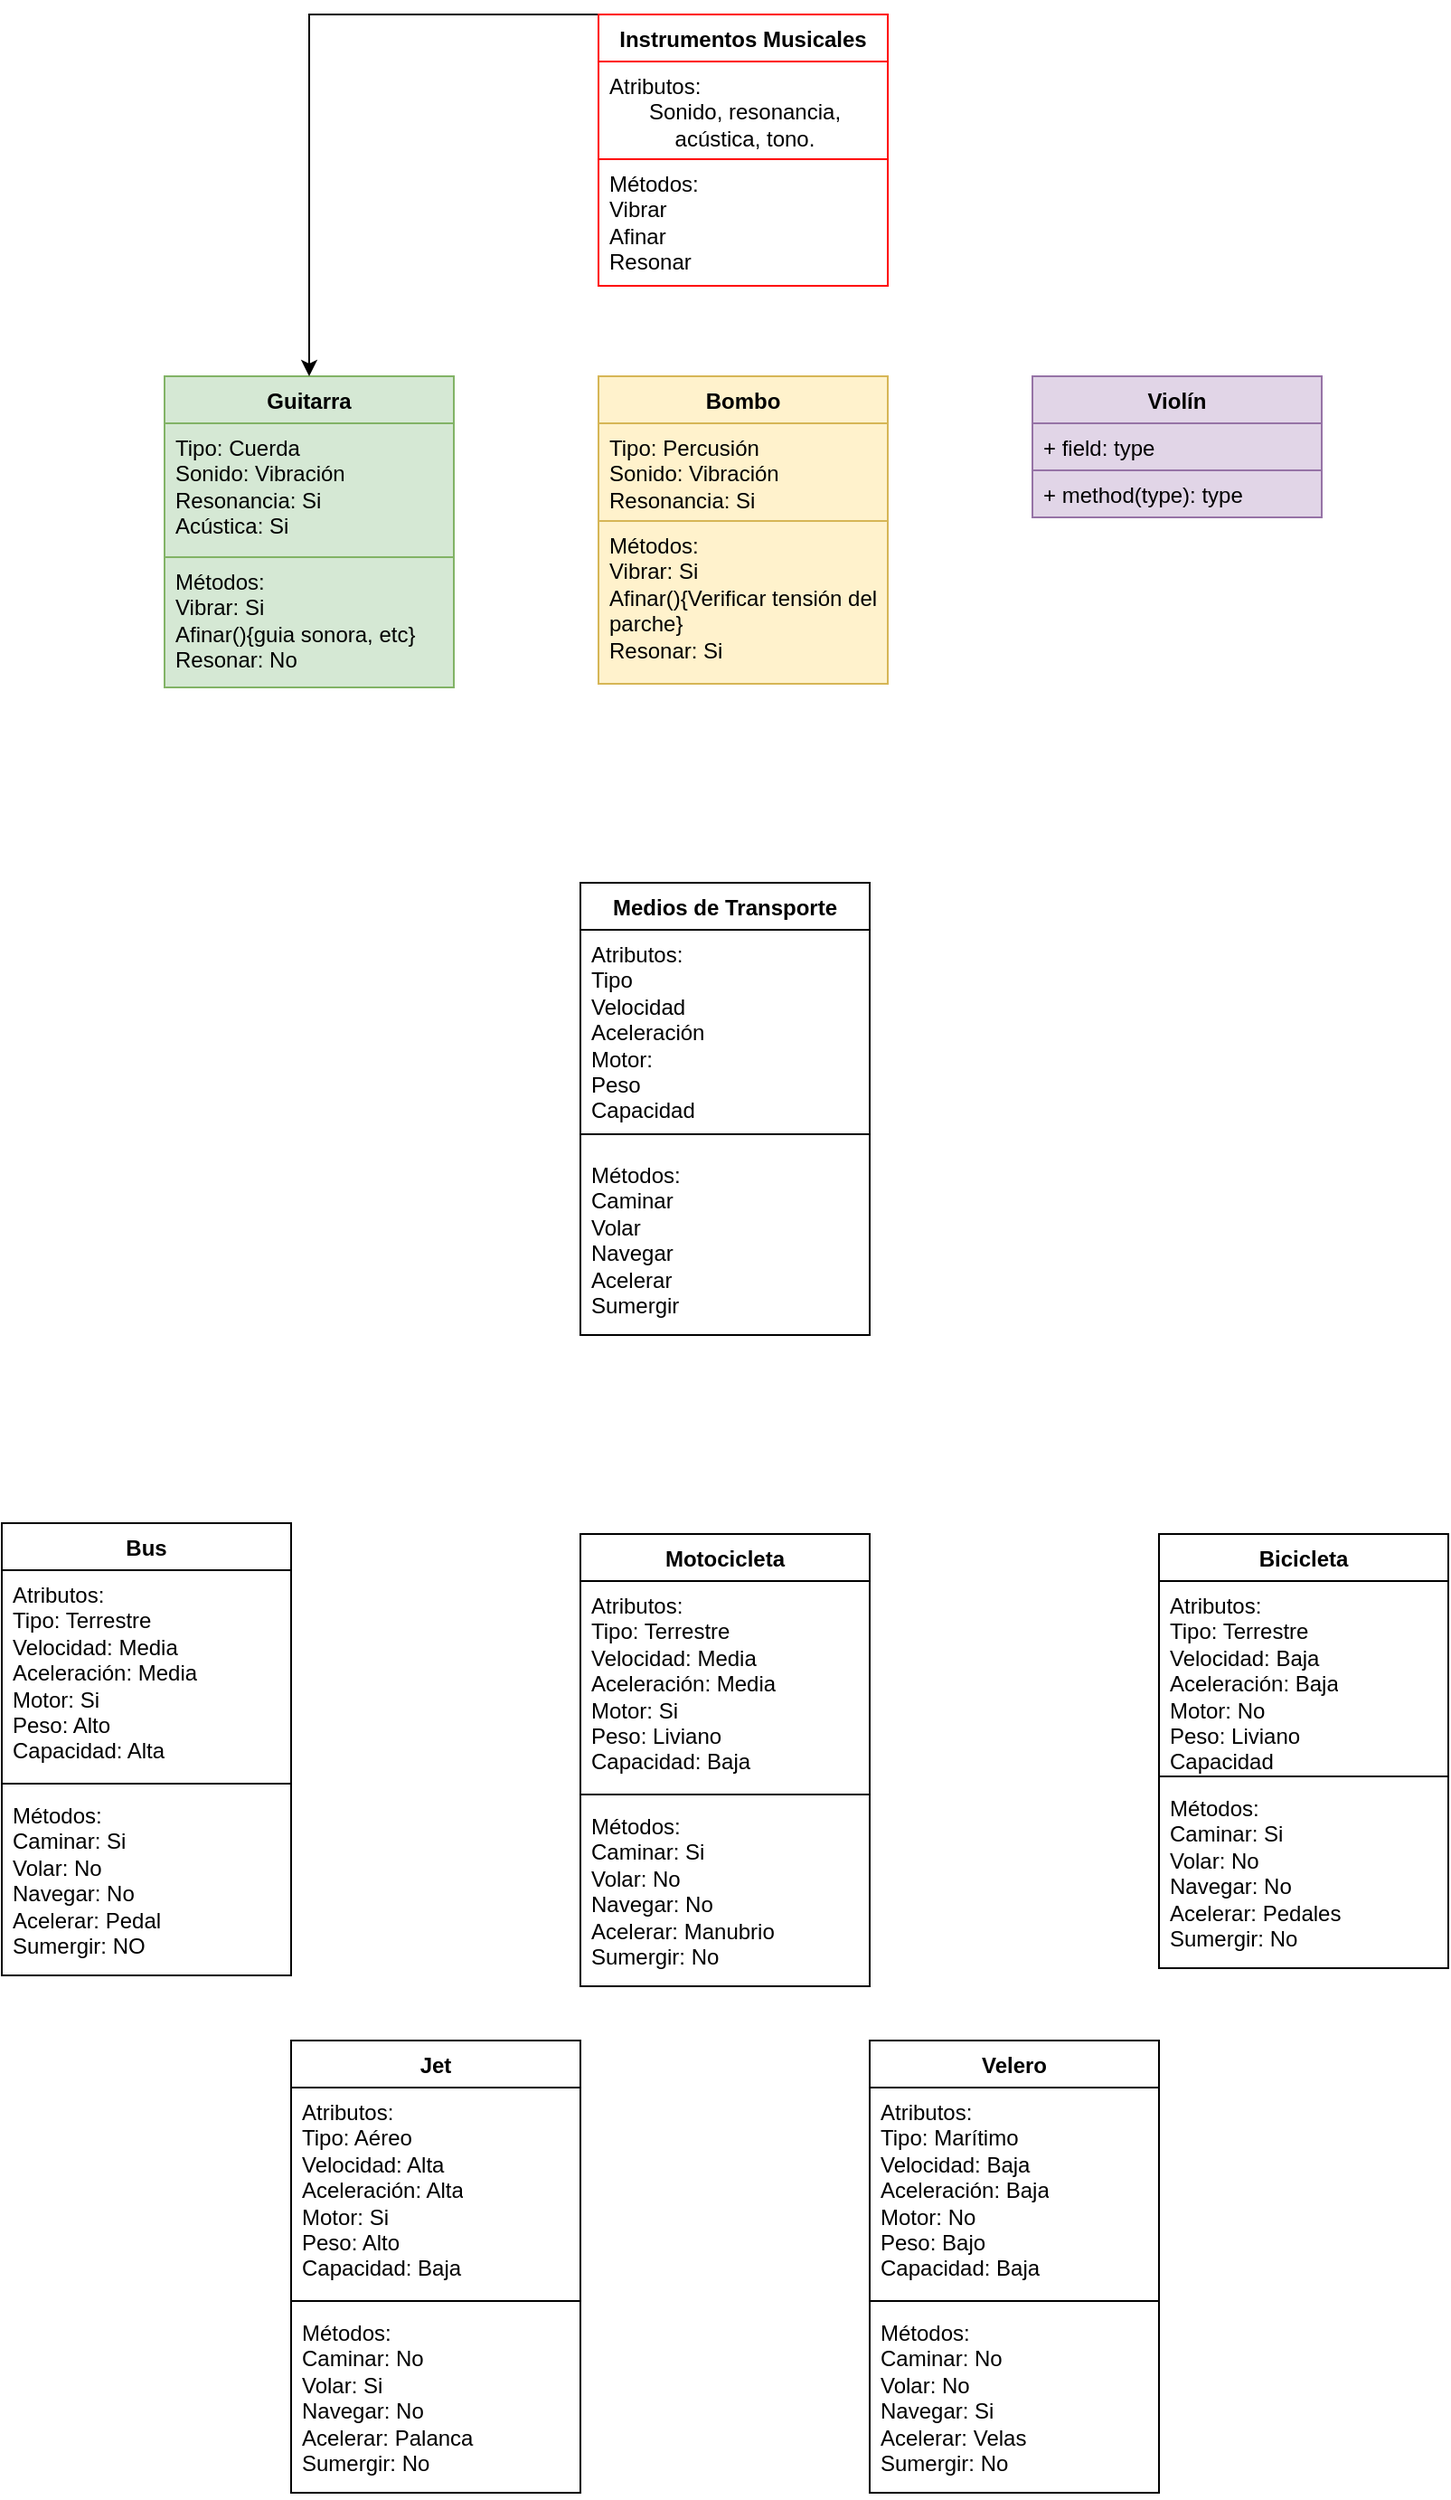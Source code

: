 <mxfile version="21.3.0" type="device">
  <diagram name="Page-1" id="9361dd3d-8414-5efd-6122-117bd74ce7a7">
    <mxGraphModel dx="2355" dy="2253" grid="1" gridSize="10" guides="1" tooltips="1" connect="1" arrows="1" fold="1" page="0" pageScale="1.5" pageWidth="826" pageHeight="1169" background="none" math="0" shadow="0">
      <root>
        <mxCell id="0" />
        <mxCell id="1" parent="0" />
        <mxCell id="O9S22BpsZ0d_PMURBxH4-89" value="Guitarra" style="swimlane;fontStyle=1;align=center;verticalAlign=top;childLayout=stackLayout;horizontal=1;startSize=26;horizontalStack=0;resizeParent=1;resizeParentMax=0;resizeLast=0;collapsible=1;marginBottom=0;whiteSpace=wrap;html=1;fillColor=#d5e8d4;strokeColor=#82b366;" vertex="1" parent="1">
          <mxGeometry x="-990" y="-1080" width="160" height="172" as="geometry" />
        </mxCell>
        <mxCell id="O9S22BpsZ0d_PMURBxH4-90" value="Tipo: Cuerda&lt;br&gt;Sonido: Vibración&lt;br&gt;Resonancia: Si&lt;br&gt;Acústica: Si" style="text;strokeColor=#82b366;fillColor=#d5e8d4;align=left;verticalAlign=top;spacingLeft=4;spacingRight=4;overflow=hidden;rotatable=0;points=[[0,0.5],[1,0.5]];portConstraint=eastwest;whiteSpace=wrap;html=1;" vertex="1" parent="O9S22BpsZ0d_PMURBxH4-89">
          <mxGeometry y="26" width="160" height="74" as="geometry" />
        </mxCell>
        <mxCell id="O9S22BpsZ0d_PMURBxH4-92" value="Métodos:&lt;br style=&quot;border-color: var(--border-color);&quot;&gt;Vibrar: Si&lt;br style=&quot;border-color: var(--border-color);&quot;&gt;Afinar(){guia sonora, etc}&lt;br style=&quot;border-color: var(--border-color);&quot;&gt;Resonar: No" style="text;strokeColor=#82b366;fillColor=#d5e8d4;align=left;verticalAlign=top;spacingLeft=4;spacingRight=4;overflow=hidden;rotatable=0;points=[[0,0.5],[1,0.5]];portConstraint=eastwest;whiteSpace=wrap;html=1;" vertex="1" parent="O9S22BpsZ0d_PMURBxH4-89">
          <mxGeometry y="100" width="160" height="72" as="geometry" />
        </mxCell>
        <mxCell id="O9S22BpsZ0d_PMURBxH4-93" value="Bombo" style="swimlane;fontStyle=1;align=center;verticalAlign=top;childLayout=stackLayout;horizontal=1;startSize=26;horizontalStack=0;resizeParent=1;resizeParentMax=0;resizeLast=0;collapsible=1;marginBottom=0;whiteSpace=wrap;html=1;fillColor=#fff2cc;strokeColor=#d6b656;" vertex="1" parent="1">
          <mxGeometry x="-750" y="-1080" width="160" height="170" as="geometry">
            <mxRectangle x="-760" y="-760" width="80" height="30" as="alternateBounds" />
          </mxGeometry>
        </mxCell>
        <mxCell id="O9S22BpsZ0d_PMURBxH4-94" value="Tipo: Percusión&lt;br style=&quot;border-color: var(--border-color);&quot;&gt;Sonido: Vibración&lt;br style=&quot;border-color: var(--border-color);&quot;&gt;Resonancia: Si" style="text;strokeColor=#d6b656;fillColor=#fff2cc;align=left;verticalAlign=top;spacingLeft=4;spacingRight=4;overflow=hidden;rotatable=0;points=[[0,0.5],[1,0.5]];portConstraint=eastwest;whiteSpace=wrap;html=1;" vertex="1" parent="O9S22BpsZ0d_PMURBxH4-93">
          <mxGeometry y="26" width="160" height="54" as="geometry" />
        </mxCell>
        <mxCell id="O9S22BpsZ0d_PMURBxH4-96" value="Métodos:&lt;br style=&quot;border-color: var(--border-color);&quot;&gt;Vibrar: Si&lt;br style=&quot;border-color: var(--border-color);&quot;&gt;Afinar(){Verificar tensión del parche}&lt;br style=&quot;border-color: var(--border-color);&quot;&gt;Resonar: Si" style="text;strokeColor=#d6b656;fillColor=#fff2cc;align=left;verticalAlign=top;spacingLeft=4;spacingRight=4;overflow=hidden;rotatable=0;points=[[0,0.5],[1,0.5]];portConstraint=eastwest;whiteSpace=wrap;html=1;" vertex="1" parent="O9S22BpsZ0d_PMURBxH4-93">
          <mxGeometry y="80" width="160" height="90" as="geometry" />
        </mxCell>
        <mxCell id="O9S22BpsZ0d_PMURBxH4-97" value="Violín" style="swimlane;fontStyle=1;align=center;verticalAlign=top;childLayout=stackLayout;horizontal=1;startSize=26;horizontalStack=0;resizeParent=1;resizeParentMax=0;resizeLast=0;collapsible=1;marginBottom=0;whiteSpace=wrap;html=1;fillColor=#e1d5e7;strokeColor=#9673a6;" vertex="1" parent="1">
          <mxGeometry x="-510" y="-1080" width="160" height="78" as="geometry">
            <mxRectangle x="-680" y="-640" width="90" height="30" as="alternateBounds" />
          </mxGeometry>
        </mxCell>
        <mxCell id="O9S22BpsZ0d_PMURBxH4-98" value="+ field: type" style="text;strokeColor=#9673a6;fillColor=#e1d5e7;align=left;verticalAlign=top;spacingLeft=4;spacingRight=4;overflow=hidden;rotatable=0;points=[[0,0.5],[1,0.5]];portConstraint=eastwest;whiteSpace=wrap;html=1;" vertex="1" parent="O9S22BpsZ0d_PMURBxH4-97">
          <mxGeometry y="26" width="160" height="26" as="geometry" />
        </mxCell>
        <mxCell id="O9S22BpsZ0d_PMURBxH4-100" value="+ method(type): type" style="text;strokeColor=#9673a6;fillColor=#e1d5e7;align=left;verticalAlign=top;spacingLeft=4;spacingRight=4;overflow=hidden;rotatable=0;points=[[0,0.5],[1,0.5]];portConstraint=eastwest;whiteSpace=wrap;html=1;" vertex="1" parent="O9S22BpsZ0d_PMURBxH4-97">
          <mxGeometry y="52" width="160" height="26" as="geometry" />
        </mxCell>
        <mxCell id="O9S22BpsZ0d_PMURBxH4-106" style="edgeStyle=orthogonalEdgeStyle;rounded=0;orthogonalLoop=1;jettySize=auto;html=1;exitX=0;exitY=0;exitDx=0;exitDy=0;entryX=0.5;entryY=0;entryDx=0;entryDy=0;" edge="1" parent="1" source="O9S22BpsZ0d_PMURBxH4-101" target="O9S22BpsZ0d_PMURBxH4-89">
          <mxGeometry relative="1" as="geometry">
            <Array as="points">
              <mxPoint x="-910" y="-1280" />
            </Array>
          </mxGeometry>
        </mxCell>
        <mxCell id="O9S22BpsZ0d_PMURBxH4-101" value="Instrumentos Musicales" style="swimlane;fontStyle=1;align=center;verticalAlign=top;childLayout=stackLayout;horizontal=1;startSize=26;horizontalStack=0;resizeParent=1;resizeParentMax=0;resizeLast=0;collapsible=1;marginBottom=0;whiteSpace=wrap;html=1;strokeColor=#FF0000;" vertex="1" parent="1">
          <mxGeometry x="-750" y="-1280" width="160" height="150" as="geometry" />
        </mxCell>
        <mxCell id="O9S22BpsZ0d_PMURBxH4-102" value="Atributos:&amp;nbsp;&lt;br&gt;&lt;div style=&quot;text-align: center;&quot;&gt;&lt;span style=&quot;background-color: initial;&quot;&gt;Sonido, resonancia, acústica, tono.&lt;/span&gt;&lt;/div&gt;" style="text;strokeColor=#FF0000;fillColor=none;align=left;verticalAlign=top;spacingLeft=4;spacingRight=4;overflow=hidden;rotatable=0;points=[[0,0.5],[1,0.5]];portConstraint=eastwest;whiteSpace=wrap;html=1;" vertex="1" parent="O9S22BpsZ0d_PMURBxH4-101">
          <mxGeometry y="26" width="160" height="54" as="geometry" />
        </mxCell>
        <mxCell id="O9S22BpsZ0d_PMURBxH4-104" value="Métodos:&lt;br&gt;Vibrar&lt;br&gt;Afinar&lt;br&gt;Resonar" style="text;strokeColor=#FF0000;fillColor=none;align=left;verticalAlign=top;spacingLeft=4;spacingRight=4;overflow=hidden;rotatable=0;points=[[0,0.5],[1,0.5]];portConstraint=eastwest;whiteSpace=wrap;html=1;" vertex="1" parent="O9S22BpsZ0d_PMURBxH4-101">
          <mxGeometry y="80" width="160" height="70" as="geometry" />
        </mxCell>
        <mxCell id="O9S22BpsZ0d_PMURBxH4-107" value="Medios de Transporte" style="swimlane;fontStyle=1;align=center;verticalAlign=top;childLayout=stackLayout;horizontal=1;startSize=26;horizontalStack=0;resizeParent=1;resizeParentMax=0;resizeLast=0;collapsible=1;marginBottom=0;whiteSpace=wrap;html=1;" vertex="1" parent="1">
          <mxGeometry x="-760" y="-800" width="160" height="250" as="geometry" />
        </mxCell>
        <mxCell id="O9S22BpsZ0d_PMURBxH4-108" value="Atributos:&lt;br&gt;Tipo&lt;br&gt;Velocidad&lt;br&gt;Aceleración&lt;br&gt;Motor:&lt;br&gt;Peso&lt;br&gt;Capacidad" style="text;strokeColor=none;fillColor=none;align=left;verticalAlign=top;spacingLeft=4;spacingRight=4;overflow=hidden;rotatable=0;points=[[0,0.5],[1,0.5]];portConstraint=eastwest;whiteSpace=wrap;html=1;" vertex="1" parent="O9S22BpsZ0d_PMURBxH4-107">
          <mxGeometry y="26" width="160" height="104" as="geometry" />
        </mxCell>
        <mxCell id="O9S22BpsZ0d_PMURBxH4-109" value="" style="line;strokeWidth=1;fillColor=none;align=left;verticalAlign=middle;spacingTop=-1;spacingLeft=3;spacingRight=3;rotatable=0;labelPosition=right;points=[];portConstraint=eastwest;strokeColor=inherit;" vertex="1" parent="O9S22BpsZ0d_PMURBxH4-107">
          <mxGeometry y="130" width="160" height="18" as="geometry" />
        </mxCell>
        <mxCell id="O9S22BpsZ0d_PMURBxH4-110" value="Métodos:&lt;br&gt;Caminar&lt;br&gt;Volar&lt;br&gt;Navegar&lt;br&gt;Acelerar&lt;br&gt;Sumergir" style="text;strokeColor=none;fillColor=none;align=left;verticalAlign=top;spacingLeft=4;spacingRight=4;overflow=hidden;rotatable=0;points=[[0,0.5],[1,0.5]];portConstraint=eastwest;whiteSpace=wrap;html=1;" vertex="1" parent="O9S22BpsZ0d_PMURBxH4-107">
          <mxGeometry y="148" width="160" height="102" as="geometry" />
        </mxCell>
        <mxCell id="O9S22BpsZ0d_PMURBxH4-111" value="Bus" style="swimlane;fontStyle=1;align=center;verticalAlign=top;childLayout=stackLayout;horizontal=1;startSize=26;horizontalStack=0;resizeParent=1;resizeParentMax=0;resizeLast=0;collapsible=1;marginBottom=0;whiteSpace=wrap;html=1;" vertex="1" parent="1">
          <mxGeometry x="-1080" y="-446" width="160" height="250" as="geometry" />
        </mxCell>
        <mxCell id="O9S22BpsZ0d_PMURBxH4-112" value="Atributos:&lt;br style=&quot;border-color: var(--border-color);&quot;&gt;Tipo: Terrestre&lt;br style=&quot;border-color: var(--border-color);&quot;&gt;Velocidad: Media&amp;nbsp;&lt;br style=&quot;border-color: var(--border-color);&quot;&gt;Aceleración: Media&lt;br style=&quot;border-color: var(--border-color);&quot;&gt;Motor: Si&lt;br&gt;Peso: Alto&lt;br style=&quot;border-color: var(--border-color);&quot;&gt;Capacidad: Alta" style="text;strokeColor=none;fillColor=none;align=left;verticalAlign=top;spacingLeft=4;spacingRight=4;overflow=hidden;rotatable=0;points=[[0,0.5],[1,0.5]];portConstraint=eastwest;whiteSpace=wrap;html=1;" vertex="1" parent="O9S22BpsZ0d_PMURBxH4-111">
          <mxGeometry y="26" width="160" height="114" as="geometry" />
        </mxCell>
        <mxCell id="O9S22BpsZ0d_PMURBxH4-113" value="" style="line;strokeWidth=1;fillColor=none;align=left;verticalAlign=middle;spacingTop=-1;spacingLeft=3;spacingRight=3;rotatable=0;labelPosition=right;points=[];portConstraint=eastwest;strokeColor=inherit;" vertex="1" parent="O9S22BpsZ0d_PMURBxH4-111">
          <mxGeometry y="140" width="160" height="8" as="geometry" />
        </mxCell>
        <mxCell id="O9S22BpsZ0d_PMURBxH4-114" value="Métodos:&lt;br style=&quot;border-color: var(--border-color);&quot;&gt;Caminar: Si&lt;br style=&quot;border-color: var(--border-color);&quot;&gt;Volar: No&lt;br style=&quot;border-color: var(--border-color);&quot;&gt;Navegar: No&lt;br style=&quot;border-color: var(--border-color);&quot;&gt;Acelerar: Pedal&lt;br style=&quot;border-color: var(--border-color);&quot;&gt;Sumergir: NO" style="text;strokeColor=none;fillColor=none;align=left;verticalAlign=top;spacingLeft=4;spacingRight=4;overflow=hidden;rotatable=0;points=[[0,0.5],[1,0.5]];portConstraint=eastwest;whiteSpace=wrap;html=1;" vertex="1" parent="O9S22BpsZ0d_PMURBxH4-111">
          <mxGeometry y="148" width="160" height="102" as="geometry" />
        </mxCell>
        <mxCell id="O9S22BpsZ0d_PMURBxH4-115" value="Motocicleta" style="swimlane;fontStyle=1;align=center;verticalAlign=top;childLayout=stackLayout;horizontal=1;startSize=26;horizontalStack=0;resizeParent=1;resizeParentMax=0;resizeLast=0;collapsible=1;marginBottom=0;whiteSpace=wrap;html=1;" vertex="1" parent="1">
          <mxGeometry x="-760" y="-440" width="160" height="250" as="geometry" />
        </mxCell>
        <mxCell id="O9S22BpsZ0d_PMURBxH4-116" value="Atributos:&lt;br style=&quot;border-color: var(--border-color);&quot;&gt;Tipo: Terrestre&lt;br&gt;Velocidad: Media&lt;br style=&quot;border-color: var(--border-color);&quot;&gt;Aceleración: Media&lt;br style=&quot;border-color: var(--border-color);&quot;&gt;Motor: Si&lt;br style=&quot;border-color: var(--border-color);&quot;&gt;Peso: Liviano&lt;br style=&quot;border-color: var(--border-color);&quot;&gt;Capacidad: Baja" style="text;strokeColor=none;fillColor=none;align=left;verticalAlign=top;spacingLeft=4;spacingRight=4;overflow=hidden;rotatable=0;points=[[0,0.5],[1,0.5]];portConstraint=eastwest;whiteSpace=wrap;html=1;" vertex="1" parent="O9S22BpsZ0d_PMURBxH4-115">
          <mxGeometry y="26" width="160" height="114" as="geometry" />
        </mxCell>
        <mxCell id="O9S22BpsZ0d_PMURBxH4-117" value="" style="line;strokeWidth=1;fillColor=none;align=left;verticalAlign=middle;spacingTop=-1;spacingLeft=3;spacingRight=3;rotatable=0;labelPosition=right;points=[];portConstraint=eastwest;strokeColor=inherit;" vertex="1" parent="O9S22BpsZ0d_PMURBxH4-115">
          <mxGeometry y="140" width="160" height="8" as="geometry" />
        </mxCell>
        <mxCell id="O9S22BpsZ0d_PMURBxH4-118" value="Métodos:&lt;br style=&quot;border-color: var(--border-color);&quot;&gt;Caminar: Si&lt;br style=&quot;border-color: var(--border-color);&quot;&gt;Volar: No&lt;br style=&quot;border-color: var(--border-color);&quot;&gt;Navegar: No&lt;br style=&quot;border-color: var(--border-color);&quot;&gt;Acelerar: Manubrio&lt;br style=&quot;border-color: var(--border-color);&quot;&gt;Sumergir: No" style="text;strokeColor=none;fillColor=none;align=left;verticalAlign=top;spacingLeft=4;spacingRight=4;overflow=hidden;rotatable=0;points=[[0,0.5],[1,0.5]];portConstraint=eastwest;whiteSpace=wrap;html=1;" vertex="1" parent="O9S22BpsZ0d_PMURBxH4-115">
          <mxGeometry y="148" width="160" height="102" as="geometry" />
        </mxCell>
        <mxCell id="O9S22BpsZ0d_PMURBxH4-119" value="Bicicleta" style="swimlane;fontStyle=1;align=center;verticalAlign=top;childLayout=stackLayout;horizontal=1;startSize=26;horizontalStack=0;resizeParent=1;resizeParentMax=0;resizeLast=0;collapsible=1;marginBottom=0;whiteSpace=wrap;html=1;" vertex="1" parent="1">
          <mxGeometry x="-440" y="-440" width="160" height="240" as="geometry" />
        </mxCell>
        <mxCell id="O9S22BpsZ0d_PMURBxH4-120" value="Atributos:&lt;br style=&quot;border-color: var(--border-color);&quot;&gt;Tipo: Terrestre&lt;br style=&quot;border-color: var(--border-color);&quot;&gt;Velocidad: Baja&lt;br style=&quot;border-color: var(--border-color);&quot;&gt;Aceleración: Baja&lt;br style=&quot;border-color: var(--border-color);&quot;&gt;Motor: No&lt;br style=&quot;border-color: var(--border-color);&quot;&gt;Peso: Liviano&lt;br style=&quot;border-color: var(--border-color);&quot;&gt;Capacidad" style="text;strokeColor=none;fillColor=none;align=left;verticalAlign=top;spacingLeft=4;spacingRight=4;overflow=hidden;rotatable=0;points=[[0,0.5],[1,0.5]];portConstraint=eastwest;whiteSpace=wrap;html=1;" vertex="1" parent="O9S22BpsZ0d_PMURBxH4-119">
          <mxGeometry y="26" width="160" height="104" as="geometry" />
        </mxCell>
        <mxCell id="O9S22BpsZ0d_PMURBxH4-121" value="" style="line;strokeWidth=1;fillColor=none;align=left;verticalAlign=middle;spacingTop=-1;spacingLeft=3;spacingRight=3;rotatable=0;labelPosition=right;points=[];portConstraint=eastwest;strokeColor=inherit;" vertex="1" parent="O9S22BpsZ0d_PMURBxH4-119">
          <mxGeometry y="130" width="160" height="8" as="geometry" />
        </mxCell>
        <mxCell id="O9S22BpsZ0d_PMURBxH4-122" value="Métodos:&lt;br style=&quot;border-color: var(--border-color);&quot;&gt;Caminar: Si&lt;br style=&quot;border-color: var(--border-color);&quot;&gt;Volar: No&lt;br style=&quot;border-color: var(--border-color);&quot;&gt;Navegar: No&lt;br style=&quot;border-color: var(--border-color);&quot;&gt;Acelerar: Pedales&lt;br style=&quot;border-color: var(--border-color);&quot;&gt;Sumergir: No" style="text;strokeColor=none;fillColor=none;align=left;verticalAlign=top;spacingLeft=4;spacingRight=4;overflow=hidden;rotatable=0;points=[[0,0.5],[1,0.5]];portConstraint=eastwest;whiteSpace=wrap;html=1;" vertex="1" parent="O9S22BpsZ0d_PMURBxH4-119">
          <mxGeometry y="138" width="160" height="102" as="geometry" />
        </mxCell>
        <mxCell id="O9S22BpsZ0d_PMURBxH4-123" value="Jet" style="swimlane;fontStyle=1;align=center;verticalAlign=top;childLayout=stackLayout;horizontal=1;startSize=26;horizontalStack=0;resizeParent=1;resizeParentMax=0;resizeLast=0;collapsible=1;marginBottom=0;whiteSpace=wrap;html=1;" vertex="1" parent="1">
          <mxGeometry x="-920" y="-160" width="160" height="250" as="geometry" />
        </mxCell>
        <mxCell id="O9S22BpsZ0d_PMURBxH4-124" value="Atributos:&lt;br style=&quot;border-color: var(--border-color);&quot;&gt;Tipo: Aéreo&lt;br style=&quot;border-color: var(--border-color);&quot;&gt;Velocidad: Alta&lt;br style=&quot;border-color: var(--border-color);&quot;&gt;Aceleración: Alta&lt;br style=&quot;border-color: var(--border-color);&quot;&gt;Motor: Si&lt;br style=&quot;border-color: var(--border-color);&quot;&gt;Peso: Alto&lt;br style=&quot;border-color: var(--border-color);&quot;&gt;Capacidad: Baja" style="text;strokeColor=none;fillColor=none;align=left;verticalAlign=top;spacingLeft=4;spacingRight=4;overflow=hidden;rotatable=0;points=[[0,0.5],[1,0.5]];portConstraint=eastwest;whiteSpace=wrap;html=1;" vertex="1" parent="O9S22BpsZ0d_PMURBxH4-123">
          <mxGeometry y="26" width="160" height="114" as="geometry" />
        </mxCell>
        <mxCell id="O9S22BpsZ0d_PMURBxH4-125" value="" style="line;strokeWidth=1;fillColor=none;align=left;verticalAlign=middle;spacingTop=-1;spacingLeft=3;spacingRight=3;rotatable=0;labelPosition=right;points=[];portConstraint=eastwest;strokeColor=inherit;" vertex="1" parent="O9S22BpsZ0d_PMURBxH4-123">
          <mxGeometry y="140" width="160" height="8" as="geometry" />
        </mxCell>
        <mxCell id="O9S22BpsZ0d_PMURBxH4-126" value="Métodos:&lt;br style=&quot;border-color: var(--border-color);&quot;&gt;Caminar: No&lt;br style=&quot;border-color: var(--border-color);&quot;&gt;Volar: Si&lt;br style=&quot;border-color: var(--border-color);&quot;&gt;Navegar: No&lt;br style=&quot;border-color: var(--border-color);&quot;&gt;Acelerar: Palanca&lt;br style=&quot;border-color: var(--border-color);&quot;&gt;Sumergir: No" style="text;strokeColor=none;fillColor=none;align=left;verticalAlign=top;spacingLeft=4;spacingRight=4;overflow=hidden;rotatable=0;points=[[0,0.5],[1,0.5]];portConstraint=eastwest;whiteSpace=wrap;html=1;" vertex="1" parent="O9S22BpsZ0d_PMURBxH4-123">
          <mxGeometry y="148" width="160" height="102" as="geometry" />
        </mxCell>
        <mxCell id="O9S22BpsZ0d_PMURBxH4-127" value="Velero" style="swimlane;fontStyle=1;align=center;verticalAlign=top;childLayout=stackLayout;horizontal=1;startSize=26;horizontalStack=0;resizeParent=1;resizeParentMax=0;resizeLast=0;collapsible=1;marginBottom=0;whiteSpace=wrap;html=1;" vertex="1" parent="1">
          <mxGeometry x="-600" y="-160" width="160" height="250" as="geometry" />
        </mxCell>
        <mxCell id="O9S22BpsZ0d_PMURBxH4-128" value="Atributos:&lt;br style=&quot;border-color: var(--border-color);&quot;&gt;Tipo: Marítimo&lt;br style=&quot;border-color: var(--border-color);&quot;&gt;Velocidad: Baja&lt;br style=&quot;border-color: var(--border-color);&quot;&gt;Aceleración: Baja&lt;br style=&quot;border-color: var(--border-color);&quot;&gt;Motor: No&lt;br style=&quot;border-color: var(--border-color);&quot;&gt;Peso: Bajo&lt;br style=&quot;border-color: var(--border-color);&quot;&gt;Capacidad: Baja" style="text;strokeColor=none;fillColor=none;align=left;verticalAlign=top;spacingLeft=4;spacingRight=4;overflow=hidden;rotatable=0;points=[[0,0.5],[1,0.5]];portConstraint=eastwest;whiteSpace=wrap;html=1;" vertex="1" parent="O9S22BpsZ0d_PMURBxH4-127">
          <mxGeometry y="26" width="160" height="114" as="geometry" />
        </mxCell>
        <mxCell id="O9S22BpsZ0d_PMURBxH4-129" value="" style="line;strokeWidth=1;fillColor=none;align=left;verticalAlign=middle;spacingTop=-1;spacingLeft=3;spacingRight=3;rotatable=0;labelPosition=right;points=[];portConstraint=eastwest;strokeColor=inherit;" vertex="1" parent="O9S22BpsZ0d_PMURBxH4-127">
          <mxGeometry y="140" width="160" height="8" as="geometry" />
        </mxCell>
        <mxCell id="O9S22BpsZ0d_PMURBxH4-130" value="Métodos:&lt;br style=&quot;border-color: var(--border-color);&quot;&gt;Caminar: No&lt;br style=&quot;border-color: var(--border-color);&quot;&gt;Volar: No&lt;br style=&quot;border-color: var(--border-color);&quot;&gt;Navegar: Si&lt;br style=&quot;border-color: var(--border-color);&quot;&gt;Acelerar: Velas&lt;br style=&quot;border-color: var(--border-color);&quot;&gt;Sumergir: No" style="text;strokeColor=none;fillColor=none;align=left;verticalAlign=top;spacingLeft=4;spacingRight=4;overflow=hidden;rotatable=0;points=[[0,0.5],[1,0.5]];portConstraint=eastwest;whiteSpace=wrap;html=1;" vertex="1" parent="O9S22BpsZ0d_PMURBxH4-127">
          <mxGeometry y="148" width="160" height="102" as="geometry" />
        </mxCell>
      </root>
    </mxGraphModel>
  </diagram>
</mxfile>
